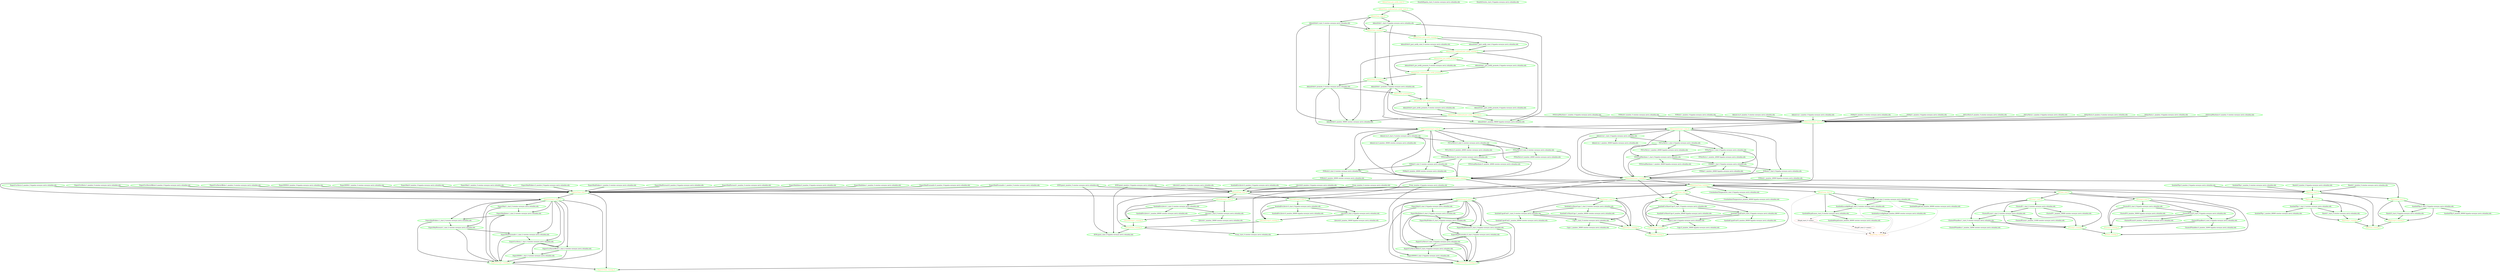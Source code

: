  digraph "g" {
"AdminClone_confirmed-post_notify_promoted_0" -> "AdminDrbd:0_monitor_59000 orestes-corosync.nevis.columbia.edu" [ style = bold]
"AdminClone_confirmed-post_notify_promoted_0" -> "AdminDrbd:1_monitor_59000 hypatia-corosync.nevis.columbia.edu" [ style = bold]
"AdminClone_confirmed-post_notify_promoted_0" -> "FilesystemClone_start_0" [ style = bold]
"AdminClone_confirmed-post_notify_promoted_0" [ style=bold color="green" fontcolor="orange"]
"AdminClone_confirmed-post_notify_running_0" -> "AdminClone_pre_notify_promote_0" [ style = bold]
"AdminClone_confirmed-post_notify_running_0" -> "AdminDrbd:0_monitor_59000 orestes-corosync.nevis.columbia.edu" [ style = bold]
"AdminClone_confirmed-post_notify_running_0" -> "AdminDrbd:1_monitor_59000 hypatia-corosync.nevis.columbia.edu" [ style = bold]
"AdminClone_confirmed-post_notify_running_0" [ style=bold color="green" fontcolor="orange"]
"AdminClone_confirmed-pre_notify_promote_0" -> "AdminClone_post_notify_promoted_0" [ style = bold]
"AdminClone_confirmed-pre_notify_promote_0" -> "AdminClone_promote_0" [ style = bold]
"AdminClone_confirmed-pre_notify_promote_0" [ style=bold color="green" fontcolor="orange"]
"AdminClone_confirmed-pre_notify_start_0" -> "AdminClone_post_notify_running_0" [ style = bold]
"AdminClone_confirmed-pre_notify_start_0" -> "AdminClone_start_0" [ style = bold]
"AdminClone_confirmed-pre_notify_start_0" [ style=bold color="green" fontcolor="orange"]
"AdminClone_post_notify_promoted_0" -> "AdminClone_confirmed-post_notify_promoted_0" [ style = bold]
"AdminClone_post_notify_promoted_0" -> "AdminDrbd:0_post_notify_promote_0 orestes-corosync.nevis.columbia.edu" [ style = bold]
"AdminClone_post_notify_promoted_0" -> "AdminDrbd:1_post_notify_promote_0 hypatia-corosync.nevis.columbia.edu" [ style = bold]
"AdminClone_post_notify_promoted_0" [ style=bold color="green" fontcolor="orange"]
"AdminClone_post_notify_running_0" -> "AdminClone_confirmed-post_notify_running_0" [ style = bold]
"AdminClone_post_notify_running_0" -> "AdminDrbd:0_post_notify_start_0 orestes-corosync.nevis.columbia.edu" [ style = bold]
"AdminClone_post_notify_running_0" -> "AdminDrbd:1_post_notify_start_0 hypatia-corosync.nevis.columbia.edu" [ style = bold]
"AdminClone_post_notify_running_0" [ style=bold color="green" fontcolor="orange"]
"AdminClone_pre_notify_promote_0" -> "AdminClone_confirmed-pre_notify_promote_0" [ style = bold]
"AdminClone_pre_notify_promote_0" -> "AdminDrbd:0_pre_notify_promote_0 orestes-corosync.nevis.columbia.edu" [ style = bold]
"AdminClone_pre_notify_promote_0" -> "AdminDrbd:1_pre_notify_promote_0 hypatia-corosync.nevis.columbia.edu" [ style = bold]
"AdminClone_pre_notify_promote_0" [ style=bold color="green" fontcolor="orange"]
"AdminClone_pre_notify_start_0" -> "AdminClone_confirmed-pre_notify_start_0" [ style = bold]
"AdminClone_pre_notify_start_0" [ style=bold color="green" fontcolor="orange"]
"AdminClone_promote_0" -> "AdminDrbd:0_promote_0 orestes-corosync.nevis.columbia.edu" [ style = bold]
"AdminClone_promote_0" -> "AdminDrbd:1_promote_0 hypatia-corosync.nevis.columbia.edu" [ style = bold]
"AdminClone_promote_0" [ style=bold color="green" fontcolor="orange"]
"AdminClone_promoted_0" -> "AdminClone_post_notify_promoted_0" [ style = bold]
"AdminClone_promoted_0" [ style=bold color="green" fontcolor="orange"]
"AdminClone_running_0" -> "AdminClone_post_notify_running_0" [ style = bold]
"AdminClone_running_0" -> "AdminClone_promote_0" [ style = bold]
"AdminClone_running_0" [ style=bold color="green" fontcolor="orange"]
"AdminClone_start_0" -> "AdminClone_running_0" [ style = bold]
"AdminClone_start_0" -> "AdminDrbd:0_start_0 orestes-corosync.nevis.columbia.edu" [ style = bold]
"AdminClone_start_0" -> "AdminDrbd:1_start_0 hypatia-corosync.nevis.columbia.edu" [ style = bold]
"AdminClone_start_0" [ style=bold color="green" fontcolor="orange"]
"AdminDrbd:0_monitor_59000 orestes-corosync.nevis.columbia.edu" [ style=bold color="green" fontcolor="black"]
"AdminDrbd:0_post_notify_promote_0 orestes-corosync.nevis.columbia.edu" -> "AdminClone_confirmed-post_notify_promoted_0" [ style = bold]
"AdminDrbd:0_post_notify_promote_0 orestes-corosync.nevis.columbia.edu" [ style=bold color="green" fontcolor="black"]
"AdminDrbd:0_post_notify_start_0 orestes-corosync.nevis.columbia.edu" -> "AdminClone_confirmed-post_notify_running_0" [ style = bold]
"AdminDrbd:0_post_notify_start_0 orestes-corosync.nevis.columbia.edu" [ style=bold color="green" fontcolor="black"]
"AdminDrbd:0_pre_notify_promote_0 orestes-corosync.nevis.columbia.edu" -> "AdminClone_confirmed-pre_notify_promote_0" [ style = bold]
"AdminDrbd:0_pre_notify_promote_0 orestes-corosync.nevis.columbia.edu" [ style=bold color="green" fontcolor="black"]
"AdminDrbd:0_promote_0 orestes-corosync.nevis.columbia.edu" -> "AdminClone_promoted_0" [ style = bold]
"AdminDrbd:0_promote_0 orestes-corosync.nevis.columbia.edu" -> "AdminDrbd:0_monitor_59000 orestes-corosync.nevis.columbia.edu" [ style = bold]
"AdminDrbd:0_promote_0 orestes-corosync.nevis.columbia.edu" -> "FilesystemGroup:0_start_0" [ style = bold]
"AdminDrbd:0_promote_0 orestes-corosync.nevis.columbia.edu" [ style=bold color="green" fontcolor="black"]
"AdminDrbd:0_start_0 orestes-corosync.nevis.columbia.edu" -> "AdminClone_running_0" [ style = bold]
"AdminDrbd:0_start_0 orestes-corosync.nevis.columbia.edu" -> "AdminDrbd:0_monitor_59000 orestes-corosync.nevis.columbia.edu" [ style = bold]
"AdminDrbd:0_start_0 orestes-corosync.nevis.columbia.edu" -> "AdminDrbd:0_promote_0 orestes-corosync.nevis.columbia.edu" [ style = bold]
"AdminDrbd:0_start_0 orestes-corosync.nevis.columbia.edu" [ style=bold color="green" fontcolor="black"]
"AdminDrbd:1_monitor_59000 hypatia-corosync.nevis.columbia.edu" [ style=bold color="green" fontcolor="black"]
"AdminDrbd:1_post_notify_promote_0 hypatia-corosync.nevis.columbia.edu" -> "AdminClone_confirmed-post_notify_promoted_0" [ style = bold]
"AdminDrbd:1_post_notify_promote_0 hypatia-corosync.nevis.columbia.edu" [ style=bold color="green" fontcolor="black"]
"AdminDrbd:1_post_notify_start_0 hypatia-corosync.nevis.columbia.edu" -> "AdminClone_confirmed-post_notify_running_0" [ style = bold]
"AdminDrbd:1_post_notify_start_0 hypatia-corosync.nevis.columbia.edu" [ style=bold color="green" fontcolor="black"]
"AdminDrbd:1_pre_notify_promote_0 hypatia-corosync.nevis.columbia.edu" -> "AdminClone_confirmed-pre_notify_promote_0" [ style = bold]
"AdminDrbd:1_pre_notify_promote_0 hypatia-corosync.nevis.columbia.edu" [ style=bold color="green" fontcolor="black"]
"AdminDrbd:1_promote_0 hypatia-corosync.nevis.columbia.edu" -> "AdminClone_promoted_0" [ style = bold]
"AdminDrbd:1_promote_0 hypatia-corosync.nevis.columbia.edu" -> "AdminDrbd:1_monitor_59000 hypatia-corosync.nevis.columbia.edu" [ style = bold]
"AdminDrbd:1_promote_0 hypatia-corosync.nevis.columbia.edu" -> "FilesystemGroup:1_start_0" [ style = bold]
"AdminDrbd:1_promote_0 hypatia-corosync.nevis.columbia.edu" [ style=bold color="green" fontcolor="black"]
"AdminDrbd:1_start_0 hypatia-corosync.nevis.columbia.edu" -> "AdminClone_running_0" [ style = bold]
"AdminDrbd:1_start_0 hypatia-corosync.nevis.columbia.edu" -> "AdminDrbd:1_monitor_59000 hypatia-corosync.nevis.columbia.edu" [ style = bold]
"AdminDrbd:1_start_0 hypatia-corosync.nevis.columbia.edu" -> "AdminDrbd:1_promote_0 hypatia-corosync.nevis.columbia.edu" [ style = bold]
"AdminDrbd:1_start_0 hypatia-corosync.nevis.columbia.edu" [ style=bold color="green" fontcolor="black"]
"AdminLvm:0_monitor_0 orestes-corosync.nevis.columbia.edu" -> "FilesystemClone_start_0" [ style = bold]
"AdminLvm:0_monitor_0 orestes-corosync.nevis.columbia.edu" [ style=bold color="green" fontcolor="black"]
"AdminLvm:0_monitor_30000 orestes-corosync.nevis.columbia.edu" [ style=bold color="green" fontcolor="black"]
"AdminLvm:0_start_0 orestes-corosync.nevis.columbia.edu" -> "AdminLvm:0_monitor_30000 orestes-corosync.nevis.columbia.edu" [ style = bold]
"AdminLvm:0_start_0 orestes-corosync.nevis.columbia.edu" -> "FSUsrNevis:0_start_0 orestes-corosync.nevis.columbia.edu" [ style = bold]
"AdminLvm:0_start_0 orestes-corosync.nevis.columbia.edu" -> "FilesystemGroup:0_running_0" [ style = bold]
"AdminLvm:0_start_0 orestes-corosync.nevis.columbia.edu" [ style=bold color="green" fontcolor="black"]
"AdminLvm:1_monitor_0 hypatia-corosync.nevis.columbia.edu" -> "FilesystemClone_start_0" [ style = bold]
"AdminLvm:1_monitor_0 hypatia-corosync.nevis.columbia.edu" [ style=bold color="green" fontcolor="black"]
"AdminLvm:1_monitor_30000 hypatia-corosync.nevis.columbia.edu" [ style=bold color="green" fontcolor="black"]
"AdminLvm:1_start_0 hypatia-corosync.nevis.columbia.edu" -> "AdminLvm:1_monitor_30000 hypatia-corosync.nevis.columbia.edu" [ style = bold]
"AdminLvm:1_start_0 hypatia-corosync.nevis.columbia.edu" -> "FSUsrNevis:1_start_0 hypatia-corosync.nevis.columbia.edu" [ style = bold]
"AdminLvm:1_start_0 hypatia-corosync.nevis.columbia.edu" -> "FilesystemGroup:1_running_0" [ style = bold]
"AdminLvm:1_start_0 hypatia-corosync.nevis.columbia.edu" [ style=bold color="green" fontcolor="black"]
"ClusterIP:0_monitor_30000 hypatia-corosync.nevis.columbia.edu" [ style=bold color="green" fontcolor="black"]
"ClusterIP:0_start_0 hypatia-corosync.nevis.columbia.edu" -> "ClusterIP:0_monitor_30000 hypatia-corosync.nevis.columbia.edu" [ style = bold]
"ClusterIP:0_start_0 hypatia-corosync.nevis.columbia.edu" -> "ClusterIPLocal:0_start_0 hypatia-corosync.nevis.columbia.edu" [ style = bold]
"ClusterIP:0_start_0 hypatia-corosync.nevis.columbia.edu" -> "IPGroup:0_running_0" [ style = bold]
"ClusterIP:0_start_0 hypatia-corosync.nevis.columbia.edu" [ style=bold color="green" fontcolor="black"]
"ClusterIP:1_monitor_30000 orestes-corosync.nevis.columbia.edu" [ style=bold color="green" fontcolor="black"]
"ClusterIP:1_start_0 orestes-corosync.nevis.columbia.edu" -> "ClusterIP:1_monitor_30000 orestes-corosync.nevis.columbia.edu" [ style = bold]
"ClusterIP:1_start_0 orestes-corosync.nevis.columbia.edu" -> "ClusterIPLocal:1_start_0 orestes-corosync.nevis.columbia.edu" [ style = bold]
"ClusterIP:1_start_0 orestes-corosync.nevis.columbia.edu" -> "IPGroup:1_running_0" [ style = bold]
"ClusterIP:1_start_0 orestes-corosync.nevis.columbia.edu" [ style=bold color="green" fontcolor="black"]
"ClusterIPLocal:0_monitor_31000 hypatia-corosync.nevis.columbia.edu" [ style=bold color="green" fontcolor="black"]
"ClusterIPLocal:0_start_0 hypatia-corosync.nevis.columbia.edu" -> "ClusterIPLocal:0_monitor_31000 hypatia-corosync.nevis.columbia.edu" [ style = bold]
"ClusterIPLocal:0_start_0 hypatia-corosync.nevis.columbia.edu" -> "ClusterIPSandbox:0_start_0 hypatia-corosync.nevis.columbia.edu" [ style = bold]
"ClusterIPLocal:0_start_0 hypatia-corosync.nevis.columbia.edu" -> "IPGroup:0_running_0" [ style = bold]
"ClusterIPLocal:0_start_0 hypatia-corosync.nevis.columbia.edu" [ style=bold color="green" fontcolor="black"]
"ClusterIPLocal:1_monitor_31000 orestes-corosync.nevis.columbia.edu" [ style=bold color="green" fontcolor="black"]
"ClusterIPLocal:1_start_0 orestes-corosync.nevis.columbia.edu" -> "ClusterIPLocal:1_monitor_31000 orestes-corosync.nevis.columbia.edu" [ style = bold]
"ClusterIPLocal:1_start_0 orestes-corosync.nevis.columbia.edu" -> "ClusterIPSandbox:1_start_0 orestes-corosync.nevis.columbia.edu" [ style = bold]
"ClusterIPLocal:1_start_0 orestes-corosync.nevis.columbia.edu" -> "IPGroup:1_running_0" [ style = bold]
"ClusterIPLocal:1_start_0 orestes-corosync.nevis.columbia.edu" [ style=bold color="green" fontcolor="black"]
"ClusterIPSandbox:0_monitor_32000 hypatia-corosync.nevis.columbia.edu" [ style=bold color="green" fontcolor="black"]
"ClusterIPSandbox:0_start_0 hypatia-corosync.nevis.columbia.edu" -> "ClusterIPSandbox:0_monitor_32000 hypatia-corosync.nevis.columbia.edu" [ style = bold]
"ClusterIPSandbox:0_start_0 hypatia-corosync.nevis.columbia.edu" -> "IPGroup:0_running_0" [ style = bold]
"ClusterIPSandbox:0_start_0 hypatia-corosync.nevis.columbia.edu" [ style=bold color="green" fontcolor="black"]
"ClusterIPSandbox:1_monitor_32000 orestes-corosync.nevis.columbia.edu" [ style=bold color="green" fontcolor="black"]
"ClusterIPSandbox:1_start_0 orestes-corosync.nevis.columbia.edu" -> "ClusterIPSandbox:1_monitor_32000 orestes-corosync.nevis.columbia.edu" [ style = bold]
"ClusterIPSandbox:1_start_0 orestes-corosync.nevis.columbia.edu" -> "IPGroup:1_running_0" [ style = bold]
"ClusterIPSandbox:1_start_0 orestes-corosync.nevis.columbia.edu" [ style=bold color="green" fontcolor="black"]
"CronAmbientTemperature_monitor_60000 hypatia-corosync.nevis.columbia.edu" [ style=bold color="green" fontcolor="black"]
"CronAmbientTemperature_start_0 hypatia-corosync.nevis.columbia.edu" -> "CronAmbientTemperature_monitor_60000 hypatia-corosync.nevis.columbia.edu" [ style = bold]
"CronAmbientTemperature_start_0 hypatia-corosync.nevis.columbia.edu" [ style=bold color="green" fontcolor="black"]
"Cups:0_monitor_30000 hypatia-corosync.nevis.columbia.edu" [ style=bold color="green" fontcolor="black"]
"Cups:0_start_0 hypatia-corosync.nevis.columbia.edu" -> "Cups:0_monitor_30000 hypatia-corosync.nevis.columbia.edu" [ style = bold]
"Cups:0_start_0 hypatia-corosync.nevis.columbia.edu" -> "CupsGroup:0_running_0" [ style = bold]
"Cups:0_start_0 hypatia-corosync.nevis.columbia.edu" [ style=bold color="green" fontcolor="black"]
"Cups:1_monitor_30000 orestes-corosync.nevis.columbia.edu" [ style=bold color="green" fontcolor="black"]
"Cups:1_start_0 orestes-corosync.nevis.columbia.edu" -> "Cups:1_monitor_30000 orestes-corosync.nevis.columbia.edu" [ style = bold]
"Cups:1_start_0 orestes-corosync.nevis.columbia.edu" -> "CupsGroup:1_running_0" [ style = bold]
"Cups:1_start_0 orestes-corosync.nevis.columbia.edu" [ style=bold color="green" fontcolor="black"]
"CupsClone_running_0" [ style=bold color="green" fontcolor="orange"]
"CupsClone_start_0" -> "CupsClone_running_0" [ style = bold]
"CupsClone_start_0" -> "CupsGroup:0_start_0" [ style = bold]
"CupsClone_start_0" -> "CupsGroup:1_start_0" [ style = bold]
"CupsClone_start_0" [ style=bold color="green" fontcolor="orange"]
"CupsGroup:0_running_0" -> "CupsClone_running_0" [ style = bold]
"CupsGroup:0_running_0" [ style=bold color="green" fontcolor="orange"]
"CupsGroup:0_start_0" -> "Cups:0_start_0 hypatia-corosync.nevis.columbia.edu" [ style = bold]
"CupsGroup:0_start_0" -> "CupsGroup:0_running_0" [ style = bold]
"CupsGroup:0_start_0" -> "SymlinkCupsdConf:0_start_0 hypatia-corosync.nevis.columbia.edu" [ style = bold]
"CupsGroup:0_start_0" -> "SymlinkUsrShareCups:0_start_0 hypatia-corosync.nevis.columbia.edu" [ style = bold]
"CupsGroup:0_start_0" [ style=bold color="green" fontcolor="orange"]
"CupsGroup:1_running_0" -> "CupsClone_running_0" [ style = bold]
"CupsGroup:1_running_0" [ style=bold color="green" fontcolor="orange"]
"CupsGroup:1_start_0" -> "Cups:1_start_0 orestes-corosync.nevis.columbia.edu" [ style = bold]
"CupsGroup:1_start_0" -> "CupsGroup:1_running_0" [ style = bold]
"CupsGroup:1_start_0" -> "SymlinkCupsdConf:1_start_0 orestes-corosync.nevis.columbia.edu" [ style = bold]
"CupsGroup:1_start_0" -> "SymlinkUsrShareCups:1_start_0 orestes-corosync.nevis.columbia.edu" [ style = bold]
"CupsGroup:1_start_0" [ style=bold color="green" fontcolor="orange"]
"DhcpGroup_running_0" [ style=dashed color="red" fontcolor="orange"]
"DhcpGroup_start_0" -> "DhcpGroup_running_0" [ style = dashed]
"DhcpGroup_start_0" -> "SymlinkDhcpdConf_start_0 orestes-corosync.nevis.columbia.edu" [ style = bold]
"DhcpGroup_start_0" -> "SymlinkDhcpdLeases_start_0 orestes-corosync.nevis.columbia.edu" [ style = bold]
"DhcpGroup_start_0" -> "SymlinkSysconfigDhcpd_start_0 orestes-corosync.nevis.columbia.edu" [ style = bold]
"DhcpGroup_start_0" [ style=bold color="green" fontcolor="orange"]
"DhcpIP_start_0 <none>" -> "DhcpGroup_running_0" [ style = dashed]
"DhcpIP_start_0 <none>" [ style=dashed color="red" fontcolor="black"]
"Dhcpd_start_0 <none>" -> "DhcpGroup_running_0" [ style = dashed]
"Dhcpd_start_0 <none>" -> "DhcpIP_start_0 <none>" [ style = dashed]
"Dhcpd_start_0 <none>" [ style=dashed color="red" fontcolor="black"]
"ExportMail:0_monitor_0 hypatia-corosync.nevis.columbia.edu" -> "ExportsClone_start_0" [ style = bold]
"ExportMail:0_monitor_0 hypatia-corosync.nevis.columbia.edu" [ style=bold color="green" fontcolor="black"]
"ExportMail:0_start_0 hypatia-corosync.nevis.columbia.edu" -> "ExportMailInbox:0_start_0 hypatia-corosync.nevis.columbia.edu" [ style = bold]
"ExportMail:0_start_0 hypatia-corosync.nevis.columbia.edu" -> "ExportsGroup:0_running_0" [ style = bold]
"ExportMail:0_start_0 hypatia-corosync.nevis.columbia.edu" [ style=bold color="green" fontcolor="black"]
"ExportMail:1_monitor_0 orestes-corosync.nevis.columbia.edu" -> "ExportsClone_start_0" [ style = bold]
"ExportMail:1_monitor_0 orestes-corosync.nevis.columbia.edu" [ style=bold color="green" fontcolor="black"]
"ExportMail:1_start_0 orestes-corosync.nevis.columbia.edu" -> "ExportMailInbox:1_start_0 orestes-corosync.nevis.columbia.edu" [ style = bold]
"ExportMail:1_start_0 orestes-corosync.nevis.columbia.edu" -> "ExportsGroup:1_running_0" [ style = bold]
"ExportMail:1_start_0 orestes-corosync.nevis.columbia.edu" [ style=bold color="green" fontcolor="black"]
"ExportMailFolders:0_monitor_0 hypatia-corosync.nevis.columbia.edu" -> "ExportsClone_start_0" [ style = bold]
"ExportMailFolders:0_monitor_0 hypatia-corosync.nevis.columbia.edu" [ style=bold color="green" fontcolor="black"]
"ExportMailFolders:0_start_0 hypatia-corosync.nevis.columbia.edu" -> "ExportMailForward:0_start_0 hypatia-corosync.nevis.columbia.edu" [ style = bold]
"ExportMailFolders:0_start_0 hypatia-corosync.nevis.columbia.edu" -> "ExportsGroup:0_running_0" [ style = bold]
"ExportMailFolders:0_start_0 hypatia-corosync.nevis.columbia.edu" [ style=bold color="green" fontcolor="black"]
"ExportMailFolders:1_monitor_0 orestes-corosync.nevis.columbia.edu" -> "ExportsClone_start_0" [ style = bold]
"ExportMailFolders:1_monitor_0 orestes-corosync.nevis.columbia.edu" [ style=bold color="green" fontcolor="black"]
"ExportMailFolders:1_start_0 orestes-corosync.nevis.columbia.edu" -> "ExportMailForward:1_start_0 orestes-corosync.nevis.columbia.edu" [ style = bold]
"ExportMailFolders:1_start_0 orestes-corosync.nevis.columbia.edu" -> "ExportsGroup:1_running_0" [ style = bold]
"ExportMailFolders:1_start_0 orestes-corosync.nevis.columbia.edu" [ style=bold color="green" fontcolor="black"]
"ExportMailForward:0_monitor_0 hypatia-corosync.nevis.columbia.edu" -> "ExportsClone_start_0" [ style = bold]
"ExportMailForward:0_monitor_0 hypatia-corosync.nevis.columbia.edu" [ style=bold color="green" fontcolor="black"]
"ExportMailForward:0_start_0 hypatia-corosync.nevis.columbia.edu" -> "ExportMailProcmailrc:0_start_0 hypatia-corosync.nevis.columbia.edu" [ style = bold]
"ExportMailForward:0_start_0 hypatia-corosync.nevis.columbia.edu" -> "ExportsGroup:0_running_0" [ style = bold]
"ExportMailForward:0_start_0 hypatia-corosync.nevis.columbia.edu" [ style=bold color="green" fontcolor="black"]
"ExportMailForward:1_monitor_0 orestes-corosync.nevis.columbia.edu" -> "ExportsClone_start_0" [ style = bold]
"ExportMailForward:1_monitor_0 orestes-corosync.nevis.columbia.edu" [ style=bold color="green" fontcolor="black"]
"ExportMailForward:1_start_0 orestes-corosync.nevis.columbia.edu" -> "ExportMailProcmailrc:1_start_0 orestes-corosync.nevis.columbia.edu" [ style = bold]
"ExportMailForward:1_start_0 orestes-corosync.nevis.columbia.edu" -> "ExportsGroup:1_running_0" [ style = bold]
"ExportMailForward:1_start_0 orestes-corosync.nevis.columbia.edu" [ style=bold color="green" fontcolor="black"]
"ExportMailInbox:0_monitor_0 hypatia-corosync.nevis.columbia.edu" -> "ExportsClone_start_0" [ style = bold]
"ExportMailInbox:0_monitor_0 hypatia-corosync.nevis.columbia.edu" [ style=bold color="green" fontcolor="black"]
"ExportMailInbox:0_start_0 hypatia-corosync.nevis.columbia.edu" -> "ExportMailFolders:0_start_0 hypatia-corosync.nevis.columbia.edu" [ style = bold]
"ExportMailInbox:0_start_0 hypatia-corosync.nevis.columbia.edu" -> "ExportsGroup:0_running_0" [ style = bold]
"ExportMailInbox:0_start_0 hypatia-corosync.nevis.columbia.edu" [ style=bold color="green" fontcolor="black"]
"ExportMailInbox:1_monitor_0 orestes-corosync.nevis.columbia.edu" -> "ExportsClone_start_0" [ style = bold]
"ExportMailInbox:1_monitor_0 orestes-corosync.nevis.columbia.edu" [ style=bold color="green" fontcolor="black"]
"ExportMailInbox:1_start_0 orestes-corosync.nevis.columbia.edu" -> "ExportMailFolders:1_start_0 orestes-corosync.nevis.columbia.edu" [ style = bold]
"ExportMailInbox:1_start_0 orestes-corosync.nevis.columbia.edu" -> "ExportsGroup:1_running_0" [ style = bold]
"ExportMailInbox:1_start_0 orestes-corosync.nevis.columbia.edu" [ style=bold color="green" fontcolor="black"]
"ExportMailProcmailrc:0_monitor_0 hypatia-corosync.nevis.columbia.edu" -> "ExportsClone_start_0" [ style = bold]
"ExportMailProcmailrc:0_monitor_0 hypatia-corosync.nevis.columbia.edu" [ style=bold color="green" fontcolor="black"]
"ExportMailProcmailrc:0_start_0 hypatia-corosync.nevis.columbia.edu" -> "ExportUsrNevis:0_start_0 hypatia-corosync.nevis.columbia.edu" [ style = bold]
"ExportMailProcmailrc:0_start_0 hypatia-corosync.nevis.columbia.edu" -> "ExportsGroup:0_running_0" [ style = bold]
"ExportMailProcmailrc:0_start_0 hypatia-corosync.nevis.columbia.edu" [ style=bold color="green" fontcolor="black"]
"ExportMailProcmailrc:1_monitor_0 orestes-corosync.nevis.columbia.edu" -> "ExportsClone_start_0" [ style = bold]
"ExportMailProcmailrc:1_monitor_0 orestes-corosync.nevis.columbia.edu" [ style=bold color="green" fontcolor="black"]
"ExportMailProcmailrc:1_start_0 orestes-corosync.nevis.columbia.edu" -> "ExportUsrNevis:1_start_0 orestes-corosync.nevis.columbia.edu" [ style = bold]
"ExportMailProcmailrc:1_start_0 orestes-corosync.nevis.columbia.edu" -> "ExportsGroup:1_running_0" [ style = bold]
"ExportMailProcmailrc:1_start_0 orestes-corosync.nevis.columbia.edu" [ style=bold color="green" fontcolor="black"]
"ExportUsrNevis:0_monitor_0 hypatia-corosync.nevis.columbia.edu" -> "ExportsClone_start_0" [ style = bold]
"ExportUsrNevis:0_monitor_0 hypatia-corosync.nevis.columbia.edu" [ style=bold color="green" fontcolor="black"]
"ExportUsrNevis:0_start_0 hypatia-corosync.nevis.columbia.edu" -> "ExportUsrNevisOffsite:0_start_0 hypatia-corosync.nevis.columbia.edu" [ style = bold]
"ExportUsrNevis:0_start_0 hypatia-corosync.nevis.columbia.edu" -> "ExportsGroup:0_running_0" [ style = bold]
"ExportUsrNevis:0_start_0 hypatia-corosync.nevis.columbia.edu" [ style=bold color="green" fontcolor="black"]
"ExportUsrNevis:1_monitor_0 orestes-corosync.nevis.columbia.edu" -> "ExportsClone_start_0" [ style = bold]
"ExportUsrNevis:1_monitor_0 orestes-corosync.nevis.columbia.edu" [ style=bold color="green" fontcolor="black"]
"ExportUsrNevis:1_start_0 orestes-corosync.nevis.columbia.edu" -> "ExportUsrNevisOffsite:1_start_0 orestes-corosync.nevis.columbia.edu" [ style = bold]
"ExportUsrNevis:1_start_0 orestes-corosync.nevis.columbia.edu" -> "ExportsGroup:1_running_0" [ style = bold]
"ExportUsrNevis:1_start_0 orestes-corosync.nevis.columbia.edu" [ style=bold color="green" fontcolor="black"]
"ExportUsrNevisOffsite:0_monitor_0 hypatia-corosync.nevis.columbia.edu" -> "ExportsClone_start_0" [ style = bold]
"ExportUsrNevisOffsite:0_monitor_0 hypatia-corosync.nevis.columbia.edu" [ style=bold color="green" fontcolor="black"]
"ExportUsrNevisOffsite:0_start_0 hypatia-corosync.nevis.columbia.edu" -> "ExportWWW:0_start_0 hypatia-corosync.nevis.columbia.edu" [ style = bold]
"ExportUsrNevisOffsite:0_start_0 hypatia-corosync.nevis.columbia.edu" -> "ExportsGroup:0_running_0" [ style = bold]
"ExportUsrNevisOffsite:0_start_0 hypatia-corosync.nevis.columbia.edu" [ style=bold color="green" fontcolor="black"]
"ExportUsrNevisOffsite:1_monitor_0 orestes-corosync.nevis.columbia.edu" -> "ExportsClone_start_0" [ style = bold]
"ExportUsrNevisOffsite:1_monitor_0 orestes-corosync.nevis.columbia.edu" [ style=bold color="green" fontcolor="black"]
"ExportUsrNevisOffsite:1_start_0 orestes-corosync.nevis.columbia.edu" -> "ExportWWW:1_start_0 orestes-corosync.nevis.columbia.edu" [ style = bold]
"ExportUsrNevisOffsite:1_start_0 orestes-corosync.nevis.columbia.edu" -> "ExportsGroup:1_running_0" [ style = bold]
"ExportUsrNevisOffsite:1_start_0 orestes-corosync.nevis.columbia.edu" [ style=bold color="green" fontcolor="black"]
"ExportWWW:0_monitor_0 hypatia-corosync.nevis.columbia.edu" -> "ExportsClone_start_0" [ style = bold]
"ExportWWW:0_monitor_0 hypatia-corosync.nevis.columbia.edu" [ style=bold color="green" fontcolor="black"]
"ExportWWW:0_start_0 hypatia-corosync.nevis.columbia.edu" -> "ExportsGroup:0_running_0" [ style = bold]
"ExportWWW:0_start_0 hypatia-corosync.nevis.columbia.edu" [ style=bold color="green" fontcolor="black"]
"ExportWWW:1_monitor_0 orestes-corosync.nevis.columbia.edu" -> "ExportsClone_start_0" [ style = bold]
"ExportWWW:1_monitor_0 orestes-corosync.nevis.columbia.edu" [ style=bold color="green" fontcolor="black"]
"ExportWWW:1_start_0 orestes-corosync.nevis.columbia.edu" -> "ExportsGroup:1_running_0" [ style = bold]
"ExportWWW:1_start_0 orestes-corosync.nevis.columbia.edu" [ style=bold color="green" fontcolor="black"]
"ExportsClone_running_0" [ style=bold color="green" fontcolor="orange"]
"ExportsClone_start_0" -> "ExportsClone_running_0" [ style = bold]
"ExportsClone_start_0" -> "ExportsGroup:0_start_0" [ style = bold]
"ExportsClone_start_0" -> "ExportsGroup:1_start_0" [ style = bold]
"ExportsClone_start_0" [ style=bold color="green" fontcolor="orange"]
"ExportsGroup:0_running_0" -> "ExportsClone_running_0" [ style = bold]
"ExportsGroup:0_running_0" [ style=bold color="green" fontcolor="orange"]
"ExportsGroup:0_start_0" -> "ExportMail:0_start_0 hypatia-corosync.nevis.columbia.edu" [ style = bold]
"ExportsGroup:0_start_0" -> "ExportMailFolders:0_start_0 hypatia-corosync.nevis.columbia.edu" [ style = bold]
"ExportsGroup:0_start_0" -> "ExportMailForward:0_start_0 hypatia-corosync.nevis.columbia.edu" [ style = bold]
"ExportsGroup:0_start_0" -> "ExportMailInbox:0_start_0 hypatia-corosync.nevis.columbia.edu" [ style = bold]
"ExportsGroup:0_start_0" -> "ExportMailProcmailrc:0_start_0 hypatia-corosync.nevis.columbia.edu" [ style = bold]
"ExportsGroup:0_start_0" -> "ExportUsrNevis:0_start_0 hypatia-corosync.nevis.columbia.edu" [ style = bold]
"ExportsGroup:0_start_0" -> "ExportUsrNevisOffsite:0_start_0 hypatia-corosync.nevis.columbia.edu" [ style = bold]
"ExportsGroup:0_start_0" -> "ExportWWW:0_start_0 hypatia-corosync.nevis.columbia.edu" [ style = bold]
"ExportsGroup:0_start_0" -> "ExportsGroup:0_running_0" [ style = bold]
"ExportsGroup:0_start_0" [ style=bold color="green" fontcolor="orange"]
"ExportsGroup:1_running_0" -> "ExportsClone_running_0" [ style = bold]
"ExportsGroup:1_running_0" [ style=bold color="green" fontcolor="orange"]
"ExportsGroup:1_start_0" -> "ExportMail:1_start_0 orestes-corosync.nevis.columbia.edu" [ style = bold]
"ExportsGroup:1_start_0" -> "ExportMailFolders:1_start_0 orestes-corosync.nevis.columbia.edu" [ style = bold]
"ExportsGroup:1_start_0" -> "ExportMailForward:1_start_0 orestes-corosync.nevis.columbia.edu" [ style = bold]
"ExportsGroup:1_start_0" -> "ExportMailInbox:1_start_0 orestes-corosync.nevis.columbia.edu" [ style = bold]
"ExportsGroup:1_start_0" -> "ExportMailProcmailrc:1_start_0 orestes-corosync.nevis.columbia.edu" [ style = bold]
"ExportsGroup:1_start_0" -> "ExportUsrNevis:1_start_0 orestes-corosync.nevis.columbia.edu" [ style = bold]
"ExportsGroup:1_start_0" -> "ExportUsrNevisOffsite:1_start_0 orestes-corosync.nevis.columbia.edu" [ style = bold]
"ExportsGroup:1_start_0" -> "ExportWWW:1_start_0 orestes-corosync.nevis.columbia.edu" [ style = bold]
"ExportsGroup:1_start_0" -> "ExportsGroup:1_running_0" [ style = bold]
"ExportsGroup:1_start_0" [ style=bold color="green" fontcolor="orange"]
"FSMail:0_monitor_0 orestes-corosync.nevis.columbia.edu" -> "FilesystemClone_start_0" [ style = bold]
"FSMail:0_monitor_0 orestes-corosync.nevis.columbia.edu" [ style=bold color="green" fontcolor="black"]
"FSMail:0_monitor_20000 orestes-corosync.nevis.columbia.edu" [ style=bold color="green" fontcolor="black"]
"FSMail:0_start_0 orestes-corosync.nevis.columbia.edu" -> "FSMail:0_monitor_20000 orestes-corosync.nevis.columbia.edu" [ style = bold]
"FSMail:0_start_0 orestes-corosync.nevis.columbia.edu" -> "FSWork:0_start_0 orestes-corosync.nevis.columbia.edu" [ style = bold]
"FSMail:0_start_0 orestes-corosync.nevis.columbia.edu" -> "FilesystemGroup:0_running_0" [ style = bold]
"FSMail:0_start_0 orestes-corosync.nevis.columbia.edu" [ style=bold color="green" fontcolor="black"]
"FSMail:1_monitor_0 hypatia-corosync.nevis.columbia.edu" -> "FilesystemClone_start_0" [ style = bold]
"FSMail:1_monitor_0 hypatia-corosync.nevis.columbia.edu" [ style=bold color="green" fontcolor="black"]
"FSMail:1_monitor_20000 hypatia-corosync.nevis.columbia.edu" [ style=bold color="green" fontcolor="black"]
"FSMail:1_start_0 hypatia-corosync.nevis.columbia.edu" -> "FSMail:1_monitor_20000 hypatia-corosync.nevis.columbia.edu" [ style = bold]
"FSMail:1_start_0 hypatia-corosync.nevis.columbia.edu" -> "FSWork:1_start_0 hypatia-corosync.nevis.columbia.edu" [ style = bold]
"FSMail:1_start_0 hypatia-corosync.nevis.columbia.edu" -> "FilesystemGroup:1_running_0" [ style = bold]
"FSMail:1_start_0 hypatia-corosync.nevis.columbia.edu" [ style=bold color="green" fontcolor="black"]
"FSUsrNevis:0_monitor_0 orestes-corosync.nevis.columbia.edu" -> "FilesystemClone_start_0" [ style = bold]
"FSUsrNevis:0_monitor_0 orestes-corosync.nevis.columbia.edu" [ style=bold color="green" fontcolor="black"]
"FSUsrNevis:0_monitor_20000 orestes-corosync.nevis.columbia.edu" [ style=bold color="green" fontcolor="black"]
"FSUsrNevis:0_start_0 orestes-corosync.nevis.columbia.edu" -> "FSUsrNevis:0_monitor_20000 orestes-corosync.nevis.columbia.edu" [ style = bold]
"FSUsrNevis:0_start_0 orestes-corosync.nevis.columbia.edu" -> "FSVarNevis:0_start_0 orestes-corosync.nevis.columbia.edu" [ style = bold]
"FSUsrNevis:0_start_0 orestes-corosync.nevis.columbia.edu" -> "FilesystemGroup:0_running_0" [ style = bold]
"FSUsrNevis:0_start_0 orestes-corosync.nevis.columbia.edu" [ style=bold color="green" fontcolor="black"]
"FSUsrNevis:1_monitor_0 hypatia-corosync.nevis.columbia.edu" -> "FilesystemClone_start_0" [ style = bold]
"FSUsrNevis:1_monitor_0 hypatia-corosync.nevis.columbia.edu" [ style=bold color="green" fontcolor="black"]
"FSUsrNevis:1_monitor_20000 hypatia-corosync.nevis.columbia.edu" [ style=bold color="green" fontcolor="black"]
"FSUsrNevis:1_start_0 hypatia-corosync.nevis.columbia.edu" -> "FSUsrNevis:1_monitor_20000 hypatia-corosync.nevis.columbia.edu" [ style = bold]
"FSUsrNevis:1_start_0 hypatia-corosync.nevis.columbia.edu" -> "FSVarNevis:1_start_0 hypatia-corosync.nevis.columbia.edu" [ style = bold]
"FSUsrNevis:1_start_0 hypatia-corosync.nevis.columbia.edu" -> "FilesystemGroup:1_running_0" [ style = bold]
"FSUsrNevis:1_start_0 hypatia-corosync.nevis.columbia.edu" [ style=bold color="green" fontcolor="black"]
"FSVarNevis:0_monitor_0 orestes-corosync.nevis.columbia.edu" -> "FilesystemClone_start_0" [ style = bold]
"FSVarNevis:0_monitor_0 orestes-corosync.nevis.columbia.edu" [ style=bold color="green" fontcolor="black"]
"FSVarNevis:0_monitor_20000 orestes-corosync.nevis.columbia.edu" [ style=bold color="green" fontcolor="black"]
"FSVarNevis:0_start_0 orestes-corosync.nevis.columbia.edu" -> "FSVarNevis:0_monitor_20000 orestes-corosync.nevis.columbia.edu" [ style = bold]
"FSVarNevis:0_start_0 orestes-corosync.nevis.columbia.edu" -> "FSVirtualMachines:0_start_0 orestes-corosync.nevis.columbia.edu" [ style = bold]
"FSVarNevis:0_start_0 orestes-corosync.nevis.columbia.edu" -> "FilesystemGroup:0_running_0" [ style = bold]
"FSVarNevis:0_start_0 orestes-corosync.nevis.columbia.edu" [ style=bold color="green" fontcolor="black"]
"FSVarNevis:1_monitor_0 hypatia-corosync.nevis.columbia.edu" -> "FilesystemClone_start_0" [ style = bold]
"FSVarNevis:1_monitor_0 hypatia-corosync.nevis.columbia.edu" [ style=bold color="green" fontcolor="black"]
"FSVarNevis:1_monitor_20000 hypatia-corosync.nevis.columbia.edu" [ style=bold color="green" fontcolor="black"]
"FSVarNevis:1_start_0 hypatia-corosync.nevis.columbia.edu" -> "FSVarNevis:1_monitor_20000 hypatia-corosync.nevis.columbia.edu" [ style = bold]
"FSVarNevis:1_start_0 hypatia-corosync.nevis.columbia.edu" -> "FSVirtualMachines:1_start_0 hypatia-corosync.nevis.columbia.edu" [ style = bold]
"FSVarNevis:1_start_0 hypatia-corosync.nevis.columbia.edu" -> "FilesystemGroup:1_running_0" [ style = bold]
"FSVarNevis:1_start_0 hypatia-corosync.nevis.columbia.edu" [ style=bold color="green" fontcolor="black"]
"FSVirtualMachines:0_monitor_0 orestes-corosync.nevis.columbia.edu" -> "FilesystemClone_start_0" [ style = bold]
"FSVirtualMachines:0_monitor_0 orestes-corosync.nevis.columbia.edu" [ style=bold color="green" fontcolor="black"]
"FSVirtualMachines:0_monitor_20000 orestes-corosync.nevis.columbia.edu" [ style=bold color="green" fontcolor="black"]
"FSVirtualMachines:0_start_0 orestes-corosync.nevis.columbia.edu" -> "FSMail:0_start_0 orestes-corosync.nevis.columbia.edu" [ style = bold]
"FSVirtualMachines:0_start_0 orestes-corosync.nevis.columbia.edu" -> "FSVirtualMachines:0_monitor_20000 orestes-corosync.nevis.columbia.edu" [ style = bold]
"FSVirtualMachines:0_start_0 orestes-corosync.nevis.columbia.edu" -> "FilesystemGroup:0_running_0" [ style = bold]
"FSVirtualMachines:0_start_0 orestes-corosync.nevis.columbia.edu" [ style=bold color="green" fontcolor="black"]
"FSVirtualMachines:1_monitor_0 hypatia-corosync.nevis.columbia.edu" -> "FilesystemClone_start_0" [ style = bold]
"FSVirtualMachines:1_monitor_0 hypatia-corosync.nevis.columbia.edu" [ style=bold color="green" fontcolor="black"]
"FSVirtualMachines:1_monitor_20000 hypatia-corosync.nevis.columbia.edu" [ style=bold color="green" fontcolor="black"]
"FSVirtualMachines:1_start_0 hypatia-corosync.nevis.columbia.edu" -> "FSMail:1_start_0 hypatia-corosync.nevis.columbia.edu" [ style = bold]
"FSVirtualMachines:1_start_0 hypatia-corosync.nevis.columbia.edu" -> "FSVirtualMachines:1_monitor_20000 hypatia-corosync.nevis.columbia.edu" [ style = bold]
"FSVirtualMachines:1_start_0 hypatia-corosync.nevis.columbia.edu" -> "FilesystemGroup:1_running_0" [ style = bold]
"FSVirtualMachines:1_start_0 hypatia-corosync.nevis.columbia.edu" [ style=bold color="green" fontcolor="black"]
"FSWork:0_monitor_0 orestes-corosync.nevis.columbia.edu" -> "FilesystemClone_start_0" [ style = bold]
"FSWork:0_monitor_0 orestes-corosync.nevis.columbia.edu" [ style=bold color="green" fontcolor="black"]
"FSWork:0_monitor_20000 orestes-corosync.nevis.columbia.edu" [ style=bold color="green" fontcolor="black"]
"FSWork:0_start_0 orestes-corosync.nevis.columbia.edu" -> "FSWork:0_monitor_20000 orestes-corosync.nevis.columbia.edu" [ style = bold]
"FSWork:0_start_0 orestes-corosync.nevis.columbia.edu" -> "FilesystemGroup:0_running_0" [ style = bold]
"FSWork:0_start_0 orestes-corosync.nevis.columbia.edu" [ style=bold color="green" fontcolor="black"]
"FSWork:1_monitor_0 hypatia-corosync.nevis.columbia.edu" -> "FilesystemClone_start_0" [ style = bold]
"FSWork:1_monitor_0 hypatia-corosync.nevis.columbia.edu" [ style=bold color="green" fontcolor="black"]
"FSWork:1_monitor_20000 hypatia-corosync.nevis.columbia.edu" [ style=bold color="green" fontcolor="black"]
"FSWork:1_start_0 hypatia-corosync.nevis.columbia.edu" -> "FSWork:1_monitor_20000 hypatia-corosync.nevis.columbia.edu" [ style = bold]
"FSWork:1_start_0 hypatia-corosync.nevis.columbia.edu" -> "FilesystemGroup:1_running_0" [ style = bold]
"FSWork:1_start_0 hypatia-corosync.nevis.columbia.edu" [ style=bold color="green" fontcolor="black"]
"FilesystemClone_running_0" -> "CronAmbientTemperature_start_0 hypatia-corosync.nevis.columbia.edu" [ style = bold]
"FilesystemClone_running_0" -> "CupsClone_start_0" [ style = bold]
"FilesystemClone_running_0" -> "DhcpGroup_start_0" [ style = bold]
"FilesystemClone_running_0" -> "ExportsClone_start_0" [ style = bold]
"FilesystemClone_running_0" -> "IPClone_start_0" [ style = bold]
"FilesystemClone_running_0" -> "LibvirtdClone_start_0" [ style = bold]
"FilesystemClone_running_0" -> "TftpClone_start_0" [ style = bold]
"FilesystemClone_running_0" [ style=bold color="green" fontcolor="orange"]
"FilesystemClone_start_0" -> "FilesystemClone_running_0" [ style = bold]
"FilesystemClone_start_0" -> "FilesystemGroup:0_start_0" [ style = bold]
"FilesystemClone_start_0" -> "FilesystemGroup:1_start_0" [ style = bold]
"FilesystemClone_start_0" [ style=bold color="green" fontcolor="orange"]
"FilesystemGroup:0_running_0" -> "CupsGroup:1_start_0" [ style = bold]
"FilesystemGroup:0_running_0" -> "ExportsGroup:1_start_0" [ style = bold]
"FilesystemGroup:0_running_0" -> "FilesystemClone_running_0" [ style = bold]
"FilesystemGroup:0_running_0" -> "LibvirtdGroup:1_start_0" [ style = bold]
"FilesystemGroup:0_running_0" -> "TftpGroup:1_start_0" [ style = bold]
"FilesystemGroup:0_running_0" [ style=bold color="green" fontcolor="orange"]
"FilesystemGroup:0_start_0" -> "AdminLvm:0_start_0 orestes-corosync.nevis.columbia.edu" [ style = bold]
"FilesystemGroup:0_start_0" -> "FSMail:0_start_0 orestes-corosync.nevis.columbia.edu" [ style = bold]
"FilesystemGroup:0_start_0" -> "FSUsrNevis:0_start_0 orestes-corosync.nevis.columbia.edu" [ style = bold]
"FilesystemGroup:0_start_0" -> "FSVarNevis:0_start_0 orestes-corosync.nevis.columbia.edu" [ style = bold]
"FilesystemGroup:0_start_0" -> "FSVirtualMachines:0_start_0 orestes-corosync.nevis.columbia.edu" [ style = bold]
"FilesystemGroup:0_start_0" -> "FSWork:0_start_0 orestes-corosync.nevis.columbia.edu" [ style = bold]
"FilesystemGroup:0_start_0" -> "FilesystemGroup:0_running_0" [ style = bold]
"FilesystemGroup:0_start_0" [ style=bold color="green" fontcolor="orange"]
"FilesystemGroup:1_running_0" -> "CupsGroup:0_start_0" [ style = bold]
"FilesystemGroup:1_running_0" -> "ExportsGroup:0_start_0" [ style = bold]
"FilesystemGroup:1_running_0" -> "FilesystemClone_running_0" [ style = bold]
"FilesystemGroup:1_running_0" -> "LibvirtdGroup:0_start_0" [ style = bold]
"FilesystemGroup:1_running_0" -> "TftpGroup:0_start_0" [ style = bold]
"FilesystemGroup:1_running_0" [ style=bold color="green" fontcolor="orange"]
"FilesystemGroup:1_start_0" -> "AdminLvm:1_start_0 hypatia-corosync.nevis.columbia.edu" [ style = bold]
"FilesystemGroup:1_start_0" -> "FSMail:1_start_0 hypatia-corosync.nevis.columbia.edu" [ style = bold]
"FilesystemGroup:1_start_0" -> "FSUsrNevis:1_start_0 hypatia-corosync.nevis.columbia.edu" [ style = bold]
"FilesystemGroup:1_start_0" -> "FSVarNevis:1_start_0 hypatia-corosync.nevis.columbia.edu" [ style = bold]
"FilesystemGroup:1_start_0" -> "FSVirtualMachines:1_start_0 hypatia-corosync.nevis.columbia.edu" [ style = bold]
"FilesystemGroup:1_start_0" -> "FSWork:1_start_0 hypatia-corosync.nevis.columbia.edu" [ style = bold]
"FilesystemGroup:1_start_0" -> "FilesystemGroup:1_running_0" [ style = bold]
"FilesystemGroup:1_start_0" [ style=bold color="green" fontcolor="orange"]
"IPClone_running_0" [ style=bold color="green" fontcolor="orange"]
"IPClone_start_0" -> "IPClone_running_0" [ style = bold]
"IPClone_start_0" -> "IPGroup:0_start_0" [ style = bold]
"IPClone_start_0" -> "IPGroup:1_start_0" [ style = bold]
"IPClone_start_0" [ style=bold color="green" fontcolor="orange"]
"IPGroup:0_running_0" -> "IPClone_running_0" [ style = bold]
"IPGroup:0_running_0" [ style=bold color="green" fontcolor="orange"]
"IPGroup:0_start_0" -> "ClusterIP:0_start_0 hypatia-corosync.nevis.columbia.edu" [ style = bold]
"IPGroup:0_start_0" -> "ClusterIPLocal:0_start_0 hypatia-corosync.nevis.columbia.edu" [ style = bold]
"IPGroup:0_start_0" -> "ClusterIPSandbox:0_start_0 hypatia-corosync.nevis.columbia.edu" [ style = bold]
"IPGroup:0_start_0" -> "IPGroup:0_running_0" [ style = bold]
"IPGroup:0_start_0" [ style=bold color="green" fontcolor="orange"]
"IPGroup:1_running_0" -> "IPClone_running_0" [ style = bold]
"IPGroup:1_running_0" [ style=bold color="green" fontcolor="orange"]
"IPGroup:1_start_0" -> "ClusterIP:1_start_0 orestes-corosync.nevis.columbia.edu" [ style = bold]
"IPGroup:1_start_0" -> "ClusterIPLocal:1_start_0 orestes-corosync.nevis.columbia.edu" [ style = bold]
"IPGroup:1_start_0" -> "ClusterIPSandbox:1_start_0 orestes-corosync.nevis.columbia.edu" [ style = bold]
"IPGroup:1_start_0" -> "IPGroup:1_running_0" [ style = bold]
"IPGroup:1_start_0" [ style=bold color="green" fontcolor="orange"]
"KVM-guest_monitor_0 hypatia-corosync.nevis.columbia.edu" -> "KVM-guest_start_0 hypatia-corosync.nevis.columbia.edu" [ style = bold]
"KVM-guest_monitor_0 hypatia-corosync.nevis.columbia.edu" -> "LibvirtdClone_start_0" [ style = bold]
"KVM-guest_monitor_0 hypatia-corosync.nevis.columbia.edu" [ style=bold color="green" fontcolor="black"]
"KVM-guest_monitor_0 orestes-corosync.nevis.columbia.edu" -> "KVM-guest_start_0 hypatia-corosync.nevis.columbia.edu" [ style = bold]
"KVM-guest_monitor_0 orestes-corosync.nevis.columbia.edu" -> "LibvirtdClone_start_0" [ style = bold]
"KVM-guest_monitor_0 orestes-corosync.nevis.columbia.edu" [ style=bold color="green" fontcolor="black"]
"KVM-guest_start_0 hypatia-corosync.nevis.columbia.edu" [ style=bold color="green" fontcolor="black"]
"Libvirtd:0_monitor_0 hypatia-corosync.nevis.columbia.edu" -> "LibvirtdClone_start_0" [ style = bold]
"Libvirtd:0_monitor_0 hypatia-corosync.nevis.columbia.edu" [ style=bold color="green" fontcolor="black"]
"Libvirtd:0_monitor_0 orestes-corosync.nevis.columbia.edu" -> "LibvirtdClone_start_0" [ style = bold]
"Libvirtd:0_monitor_0 orestes-corosync.nevis.columbia.edu" [ style=bold color="green" fontcolor="black"]
"Libvirtd:0_monitor_30000 hypatia-corosync.nevis.columbia.edu" [ style=bold color="green" fontcolor="black"]
"Libvirtd:0_start_0 hypatia-corosync.nevis.columbia.edu" -> "Libvirtd:0_monitor_30000 hypatia-corosync.nevis.columbia.edu" [ style = bold]
"Libvirtd:0_start_0 hypatia-corosync.nevis.columbia.edu" -> "LibvirtdGroup:0_running_0" [ style = bold]
"Libvirtd:0_start_0 hypatia-corosync.nevis.columbia.edu" [ style=bold color="green" fontcolor="black"]
"Libvirtd:1_monitor_30000 orestes-corosync.nevis.columbia.edu" [ style=bold color="green" fontcolor="black"]
"Libvirtd:1_start_0 orestes-corosync.nevis.columbia.edu" -> "Libvirtd:1_monitor_30000 orestes-corosync.nevis.columbia.edu" [ style = bold]
"Libvirtd:1_start_0 orestes-corosync.nevis.columbia.edu" -> "LibvirtdGroup:1_running_0" [ style = bold]
"Libvirtd:1_start_0 orestes-corosync.nevis.columbia.edu" [ style=bold color="green" fontcolor="black"]
"LibvirtdClone_running_0" -> "KVM-guest_start_0 hypatia-corosync.nevis.columbia.edu" [ style = bold]
"LibvirtdClone_running_0" -> "Proxy_start_0 orestes-corosync.nevis.columbia.edu" [ style = bold]
"LibvirtdClone_running_0" [ style=bold color="green" fontcolor="orange"]
"LibvirtdClone_start_0" -> "LibvirtdClone_running_0" [ style = bold]
"LibvirtdClone_start_0" -> "LibvirtdGroup:0_start_0" [ style = bold]
"LibvirtdClone_start_0" -> "LibvirtdGroup:1_start_0" [ style = bold]
"LibvirtdClone_start_0" [ style=bold color="green" fontcolor="orange"]
"LibvirtdGroup:0_running_0" -> "LibvirtdClone_running_0" [ style = bold]
"LibvirtdGroup:0_running_0" [ style=bold color="green" fontcolor="orange"]
"LibvirtdGroup:0_start_0" -> "Libvirtd:0_start_0 hypatia-corosync.nevis.columbia.edu" [ style = bold]
"LibvirtdGroup:0_start_0" -> "LibvirtdGroup:0_running_0" [ style = bold]
"LibvirtdGroup:0_start_0" -> "SymlinkEtcLibvirt:0_start_0 hypatia-corosync.nevis.columbia.edu" [ style = bold]
"LibvirtdGroup:0_start_0" [ style=bold color="green" fontcolor="orange"]
"LibvirtdGroup:1_running_0" -> "LibvirtdClone_running_0" [ style = bold]
"LibvirtdGroup:1_running_0" [ style=bold color="green" fontcolor="orange"]
"LibvirtdGroup:1_start_0" -> "Libvirtd:1_start_0 orestes-corosync.nevis.columbia.edu" [ style = bold]
"LibvirtdGroup:1_start_0" -> "LibvirtdGroup:1_running_0" [ style = bold]
"LibvirtdGroup:1_start_0" -> "SymlinkEtcLibvirt:1_start_0 orestes-corosync.nevis.columbia.edu" [ style = bold]
"LibvirtdGroup:1_start_0" [ style=bold color="green" fontcolor="orange"]
"Proxy_monitor_0 hypatia-corosync.nevis.columbia.edu" -> "LibvirtdClone_start_0" [ style = bold]
"Proxy_monitor_0 hypatia-corosync.nevis.columbia.edu" -> "Proxy_start_0 orestes-corosync.nevis.columbia.edu" [ style = bold]
"Proxy_monitor_0 hypatia-corosync.nevis.columbia.edu" [ style=bold color="green" fontcolor="black"]
"Proxy_monitor_0 orestes-corosync.nevis.columbia.edu" -> "LibvirtdClone_start_0" [ style = bold]
"Proxy_monitor_0 orestes-corosync.nevis.columbia.edu" -> "Proxy_start_0 orestes-corosync.nevis.columbia.edu" [ style = bold]
"Proxy_monitor_0 orestes-corosync.nevis.columbia.edu" [ style=bold color="green" fontcolor="black"]
"Proxy_start_0 orestes-corosync.nevis.columbia.edu" [ style=bold color="green" fontcolor="black"]
"StonithHypatia_start_0 orestes-corosync.nevis.columbia.edu" [ style=bold color="green" fontcolor="black"]
"StonithOrestes_start_0 hypatia-corosync.nevis.columbia.edu" [ style=bold color="green" fontcolor="black"]
"SymlinkCupsdConf:0_monitor_60000 hypatia-corosync.nevis.columbia.edu" [ style=bold color="green" fontcolor="black"]
"SymlinkCupsdConf:0_start_0 hypatia-corosync.nevis.columbia.edu" -> "Cups:0_start_0 hypatia-corosync.nevis.columbia.edu" [ style = bold]
"SymlinkCupsdConf:0_start_0 hypatia-corosync.nevis.columbia.edu" -> "CupsGroup:0_running_0" [ style = bold]
"SymlinkCupsdConf:0_start_0 hypatia-corosync.nevis.columbia.edu" -> "SymlinkCupsdConf:0_monitor_60000 hypatia-corosync.nevis.columbia.edu" [ style = bold]
"SymlinkCupsdConf:0_start_0 hypatia-corosync.nevis.columbia.edu" [ style=bold color="green" fontcolor="black"]
"SymlinkCupsdConf:1_monitor_60000 orestes-corosync.nevis.columbia.edu" [ style=bold color="green" fontcolor="black"]
"SymlinkCupsdConf:1_start_0 orestes-corosync.nevis.columbia.edu" -> "Cups:1_start_0 orestes-corosync.nevis.columbia.edu" [ style = bold]
"SymlinkCupsdConf:1_start_0 orestes-corosync.nevis.columbia.edu" -> "CupsGroup:1_running_0" [ style = bold]
"SymlinkCupsdConf:1_start_0 orestes-corosync.nevis.columbia.edu" -> "SymlinkCupsdConf:1_monitor_60000 orestes-corosync.nevis.columbia.edu" [ style = bold]
"SymlinkCupsdConf:1_start_0 orestes-corosync.nevis.columbia.edu" [ style=bold color="green" fontcolor="black"]
"SymlinkDhcpdConf_monitor_60000 orestes-corosync.nevis.columbia.edu" [ style=bold color="green" fontcolor="black"]
"SymlinkDhcpdConf_start_0 orestes-corosync.nevis.columbia.edu" -> "DhcpGroup_running_0" [ style = dashed]
"SymlinkDhcpdConf_start_0 orestes-corosync.nevis.columbia.edu" -> "SymlinkDhcpdConf_monitor_60000 orestes-corosync.nevis.columbia.edu" [ style = bold]
"SymlinkDhcpdConf_start_0 orestes-corosync.nevis.columbia.edu" -> "SymlinkSysconfigDhcpd_start_0 orestes-corosync.nevis.columbia.edu" [ style = bold]
"SymlinkDhcpdConf_start_0 orestes-corosync.nevis.columbia.edu" [ style=bold color="green" fontcolor="black"]
"SymlinkDhcpdLeases_monitor_60000 orestes-corosync.nevis.columbia.edu" [ style=bold color="green" fontcolor="black"]
"SymlinkDhcpdLeases_start_0 orestes-corosync.nevis.columbia.edu" -> "DhcpGroup_running_0" [ style = dashed]
"SymlinkDhcpdLeases_start_0 orestes-corosync.nevis.columbia.edu" -> "Dhcpd_start_0 <none>" [ style = dashed]
"SymlinkDhcpdLeases_start_0 orestes-corosync.nevis.columbia.edu" -> "SymlinkDhcpdLeases_monitor_60000 orestes-corosync.nevis.columbia.edu" [ style = bold]
"SymlinkDhcpdLeases_start_0 orestes-corosync.nevis.columbia.edu" [ style=bold color="green" fontcolor="black"]
"SymlinkEtcLibvirt:0_monitor_0 hypatia-corosync.nevis.columbia.edu" -> "LibvirtdClone_start_0" [ style = bold]
"SymlinkEtcLibvirt:0_monitor_0 hypatia-corosync.nevis.columbia.edu" [ style=bold color="green" fontcolor="black"]
"SymlinkEtcLibvirt:0_monitor_60000 hypatia-corosync.nevis.columbia.edu" [ style=bold color="green" fontcolor="black"]
"SymlinkEtcLibvirt:0_start_0 hypatia-corosync.nevis.columbia.edu" -> "Libvirtd:0_start_0 hypatia-corosync.nevis.columbia.edu" [ style = bold]
"SymlinkEtcLibvirt:0_start_0 hypatia-corosync.nevis.columbia.edu" -> "LibvirtdGroup:0_running_0" [ style = bold]
"SymlinkEtcLibvirt:0_start_0 hypatia-corosync.nevis.columbia.edu" -> "SymlinkEtcLibvirt:0_monitor_60000 hypatia-corosync.nevis.columbia.edu" [ style = bold]
"SymlinkEtcLibvirt:0_start_0 hypatia-corosync.nevis.columbia.edu" [ style=bold color="green" fontcolor="black"]
"SymlinkEtcLibvirt:1_monitor_60000 orestes-corosync.nevis.columbia.edu" [ style=bold color="green" fontcolor="black"]
"SymlinkEtcLibvirt:1_start_0 orestes-corosync.nevis.columbia.edu" -> "Libvirtd:1_start_0 orestes-corosync.nevis.columbia.edu" [ style = bold]
"SymlinkEtcLibvirt:1_start_0 orestes-corosync.nevis.columbia.edu" -> "LibvirtdGroup:1_running_0" [ style = bold]
"SymlinkEtcLibvirt:1_start_0 orestes-corosync.nevis.columbia.edu" -> "SymlinkEtcLibvirt:1_monitor_60000 orestes-corosync.nevis.columbia.edu" [ style = bold]
"SymlinkEtcLibvirt:1_start_0 orestes-corosync.nevis.columbia.edu" [ style=bold color="green" fontcolor="black"]
"SymlinkSysconfigDhcpd_monitor_60000 orestes-corosync.nevis.columbia.edu" [ style=bold color="green" fontcolor="black"]
"SymlinkSysconfigDhcpd_start_0 orestes-corosync.nevis.columbia.edu" -> "DhcpGroup_running_0" [ style = dashed]
"SymlinkSysconfigDhcpd_start_0 orestes-corosync.nevis.columbia.edu" -> "SymlinkDhcpdLeases_start_0 orestes-corosync.nevis.columbia.edu" [ style = bold]
"SymlinkSysconfigDhcpd_start_0 orestes-corosync.nevis.columbia.edu" -> "SymlinkSysconfigDhcpd_monitor_60000 orestes-corosync.nevis.columbia.edu" [ style = bold]
"SymlinkSysconfigDhcpd_start_0 orestes-corosync.nevis.columbia.edu" [ style=bold color="green" fontcolor="black"]
"SymlinkTftp:0_monitor_0 hypatia-corosync.nevis.columbia.edu" -> "TftpClone_start_0" [ style = bold]
"SymlinkTftp:0_monitor_0 hypatia-corosync.nevis.columbia.edu" [ style=bold color="green" fontcolor="black"]
"SymlinkTftp:0_monitor_60000 hypatia-corosync.nevis.columbia.edu" [ style=bold color="green" fontcolor="black"]
"SymlinkTftp:0_start_0 hypatia-corosync.nevis.columbia.edu" -> "SymlinkTftp:0_monitor_60000 hypatia-corosync.nevis.columbia.edu" [ style = bold]
"SymlinkTftp:0_start_0 hypatia-corosync.nevis.columbia.edu" -> "TftpGroup:0_running_0" [ style = bold]
"SymlinkTftp:0_start_0 hypatia-corosync.nevis.columbia.edu" -> "Xinetd:0_start_0 hypatia-corosync.nevis.columbia.edu" [ style = bold]
"SymlinkTftp:0_start_0 hypatia-corosync.nevis.columbia.edu" [ style=bold color="green" fontcolor="black"]
"SymlinkTftp:1_monitor_0 orestes-corosync.nevis.columbia.edu" -> "TftpClone_start_0" [ style = bold]
"SymlinkTftp:1_monitor_0 orestes-corosync.nevis.columbia.edu" [ style=bold color="green" fontcolor="black"]
"SymlinkTftp:1_monitor_60000 orestes-corosync.nevis.columbia.edu" [ style=bold color="green" fontcolor="black"]
"SymlinkTftp:1_start_0 orestes-corosync.nevis.columbia.edu" -> "SymlinkTftp:1_monitor_60000 orestes-corosync.nevis.columbia.edu" [ style = bold]
"SymlinkTftp:1_start_0 orestes-corosync.nevis.columbia.edu" -> "TftpGroup:1_running_0" [ style = bold]
"SymlinkTftp:1_start_0 orestes-corosync.nevis.columbia.edu" -> "Xinetd:1_start_0 orestes-corosync.nevis.columbia.edu" [ style = bold]
"SymlinkTftp:1_start_0 orestes-corosync.nevis.columbia.edu" [ style=bold color="green" fontcolor="black"]
"SymlinkUsrShareCups:0_monitor_60000 hypatia-corosync.nevis.columbia.edu" [ style=bold color="green" fontcolor="black"]
"SymlinkUsrShareCups:0_start_0 hypatia-corosync.nevis.columbia.edu" -> "CupsGroup:0_running_0" [ style = bold]
"SymlinkUsrShareCups:0_start_0 hypatia-corosync.nevis.columbia.edu" -> "SymlinkCupsdConf:0_start_0 hypatia-corosync.nevis.columbia.edu" [ style = bold]
"SymlinkUsrShareCups:0_start_0 hypatia-corosync.nevis.columbia.edu" -> "SymlinkUsrShareCups:0_monitor_60000 hypatia-corosync.nevis.columbia.edu" [ style = bold]
"SymlinkUsrShareCups:0_start_0 hypatia-corosync.nevis.columbia.edu" [ style=bold color="green" fontcolor="black"]
"SymlinkUsrShareCups:1_monitor_60000 orestes-corosync.nevis.columbia.edu" [ style=bold color="green" fontcolor="black"]
"SymlinkUsrShareCups:1_start_0 orestes-corosync.nevis.columbia.edu" -> "CupsGroup:1_running_0" [ style = bold]
"SymlinkUsrShareCups:1_start_0 orestes-corosync.nevis.columbia.edu" -> "SymlinkCupsdConf:1_start_0 orestes-corosync.nevis.columbia.edu" [ style = bold]
"SymlinkUsrShareCups:1_start_0 orestes-corosync.nevis.columbia.edu" -> "SymlinkUsrShareCups:1_monitor_60000 orestes-corosync.nevis.columbia.edu" [ style = bold]
"SymlinkUsrShareCups:1_start_0 orestes-corosync.nevis.columbia.edu" [ style=bold color="green" fontcolor="black"]
"TftpClone_running_0" [ style=bold color="green" fontcolor="orange"]
"TftpClone_start_0" -> "TftpClone_running_0" [ style = bold]
"TftpClone_start_0" -> "TftpGroup:0_start_0" [ style = bold]
"TftpClone_start_0" -> "TftpGroup:1_start_0" [ style = bold]
"TftpClone_start_0" [ style=bold color="green" fontcolor="orange"]
"TftpGroup:0_running_0" -> "TftpClone_running_0" [ style = bold]
"TftpGroup:0_running_0" [ style=bold color="green" fontcolor="orange"]
"TftpGroup:0_start_0" -> "SymlinkTftp:0_start_0 hypatia-corosync.nevis.columbia.edu" [ style = bold]
"TftpGroup:0_start_0" -> "TftpGroup:0_running_0" [ style = bold]
"TftpGroup:0_start_0" -> "Xinetd:0_start_0 hypatia-corosync.nevis.columbia.edu" [ style = bold]
"TftpGroup:0_start_0" [ style=bold color="green" fontcolor="orange"]
"TftpGroup:1_running_0" -> "TftpClone_running_0" [ style = bold]
"TftpGroup:1_running_0" [ style=bold color="green" fontcolor="orange"]
"TftpGroup:1_start_0" -> "SymlinkTftp:1_start_0 orestes-corosync.nevis.columbia.edu" [ style = bold]
"TftpGroup:1_start_0" -> "TftpGroup:1_running_0" [ style = bold]
"TftpGroup:1_start_0" -> "Xinetd:1_start_0 orestes-corosync.nevis.columbia.edu" [ style = bold]
"TftpGroup:1_start_0" [ style=bold color="green" fontcolor="orange"]
"Xinetd:0_monitor_0 hypatia-corosync.nevis.columbia.edu" -> "TftpClone_start_0" [ style = bold]
"Xinetd:0_monitor_0 hypatia-corosync.nevis.columbia.edu" [ style=bold color="green" fontcolor="black"]
"Xinetd:0_start_0 hypatia-corosync.nevis.columbia.edu" -> "TftpGroup:0_running_0" [ style = bold]
"Xinetd:0_start_0 hypatia-corosync.nevis.columbia.edu" [ style=bold color="green" fontcolor="black"]
"Xinetd:1_monitor_0 orestes-corosync.nevis.columbia.edu" -> "TftpClone_start_0" [ style = bold]
"Xinetd:1_monitor_0 orestes-corosync.nevis.columbia.edu" [ style=bold color="green" fontcolor="black"]
"Xinetd:1_start_0 orestes-corosync.nevis.columbia.edu" -> "TftpGroup:1_running_0" [ style = bold]
"Xinetd:1_start_0 orestes-corosync.nevis.columbia.edu" [ style=bold color="green" fontcolor="black"]
}
